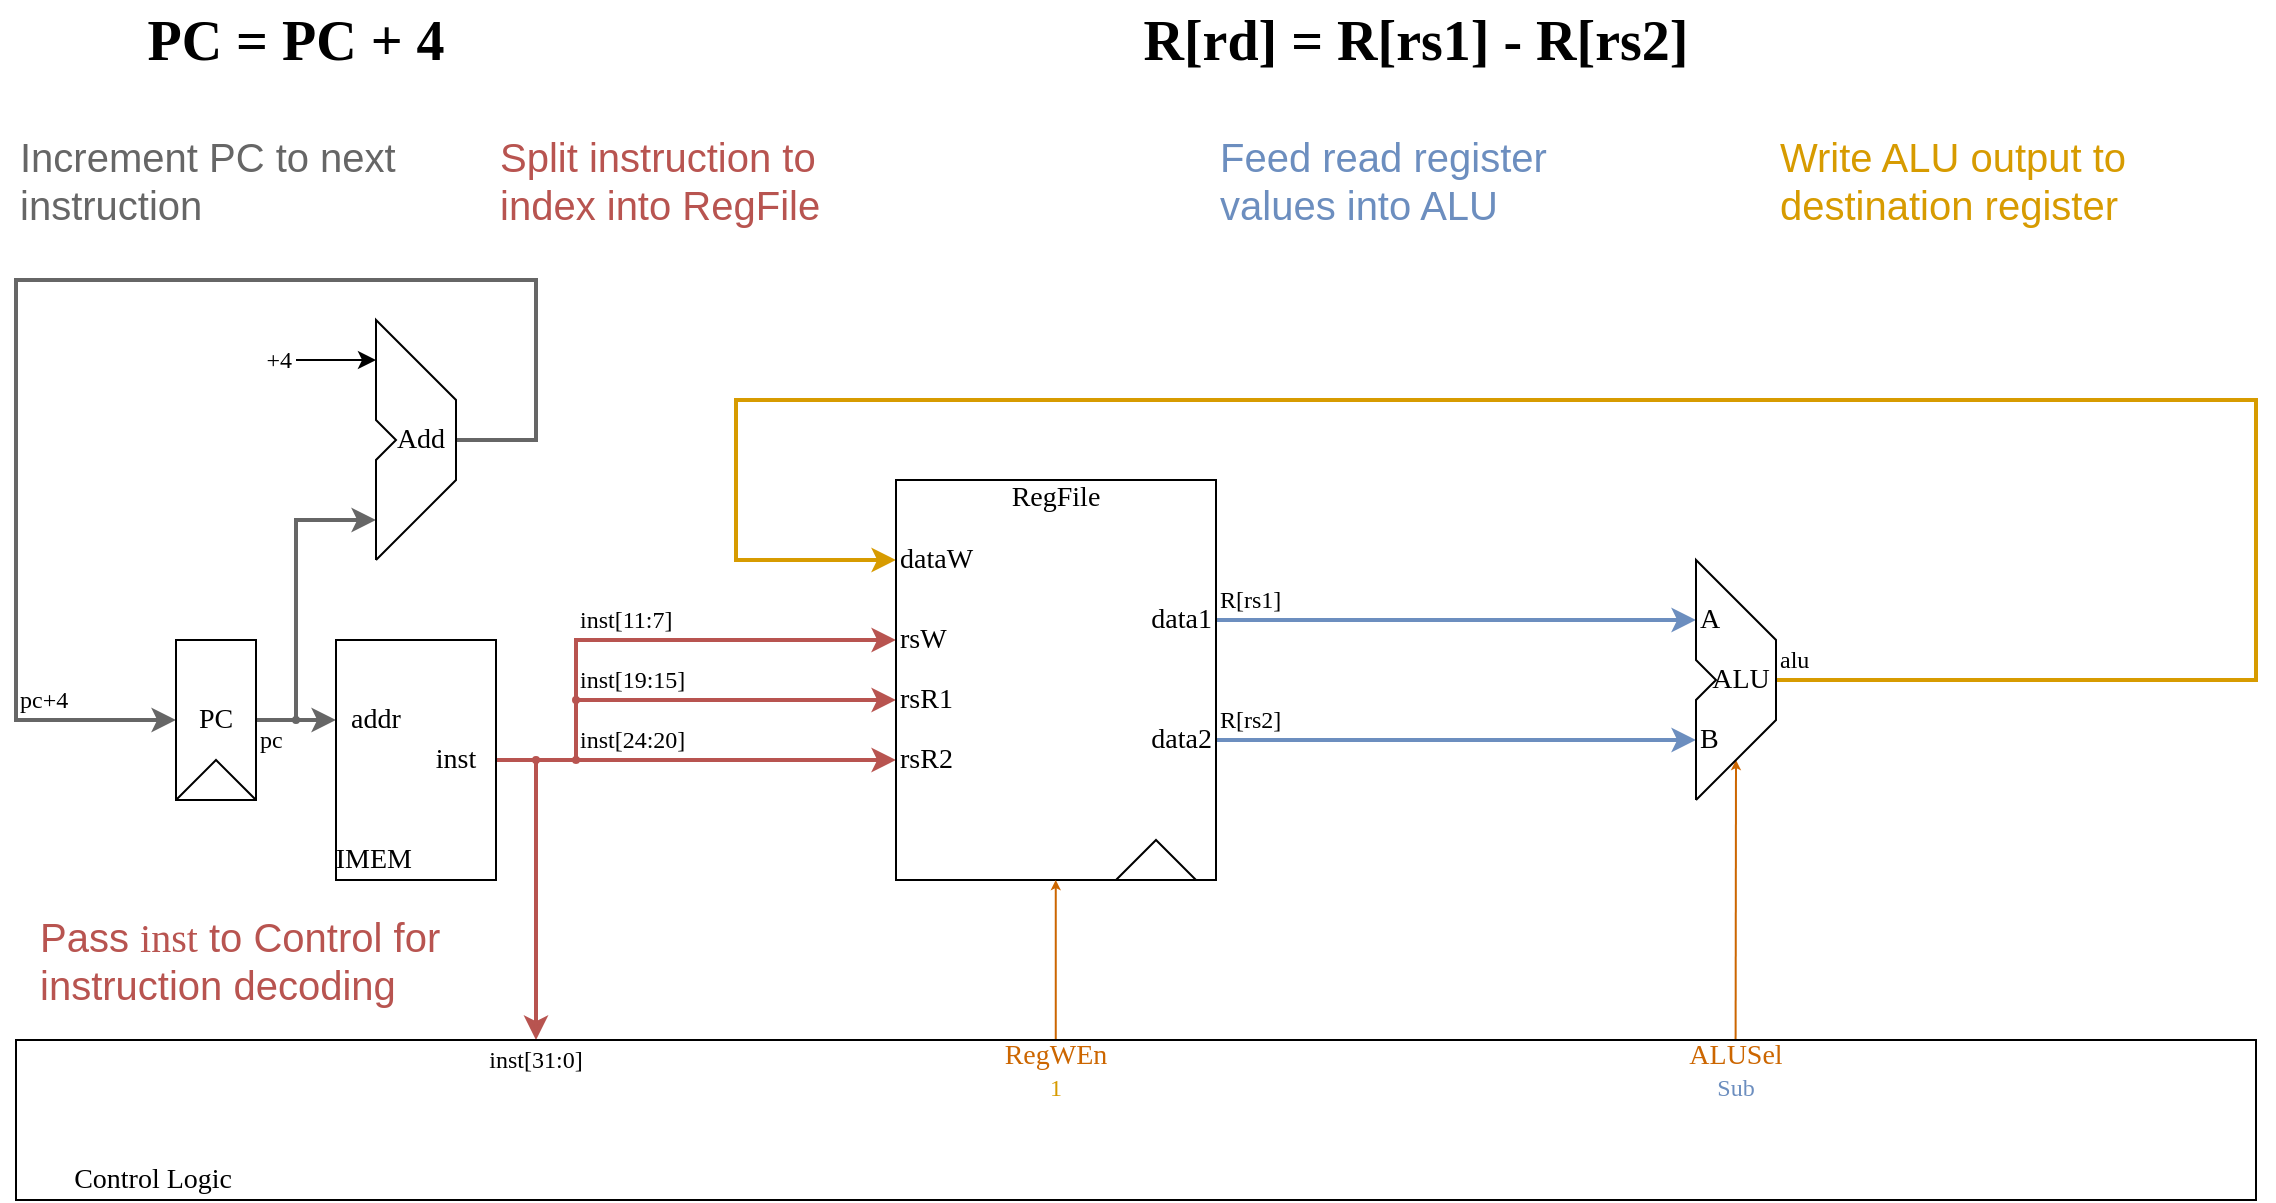 <mxfile version="24.7.5">
  <diagram name="第 1 页" id="huckOj3Etd9BhcJPRhfS">
    <mxGraphModel dx="1619" dy="552" grid="1" gridSize="10" guides="1" tooltips="1" connect="1" arrows="1" fold="1" page="0" pageScale="1" pageWidth="827" pageHeight="1169" math="0" shadow="0">
      <root>
        <mxCell id="0" />
        <mxCell id="1" parent="0" />
        <mxCell id="O1hQJYMaAqLJGhxnyRPd-37" style="edgeStyle=orthogonalEdgeStyle;rounded=0;orthogonalLoop=1;jettySize=auto;html=1;entryX=0;entryY=0.5;entryDx=0;entryDy=0;fontFamily=Ubuntu mono;fillColor=#f5f5f5;gradientColor=#b3b3b3;strokeColor=#666666;strokeWidth=2;" parent="1" source="O1hQJYMaAqLJGhxnyRPd-11" target="O1hQJYMaAqLJGhxnyRPd-34" edge="1">
          <mxGeometry relative="1" as="geometry" />
        </mxCell>
        <mxCell id="O1hQJYMaAqLJGhxnyRPd-26" value="" style="endArrow=classic;html=1;rounded=0;fontFamily=Ubuntu mono;entryX=0;entryY=0.5;entryDx=0;entryDy=0;strokeWidth=2;fillColor=#f5f5f5;strokeColor=#666666;gradientColor=#b3b3b3;" parent="1" target="O1hQJYMaAqLJGhxnyRPd-11" edge="1">
          <mxGeometry width="50" height="50" relative="1" as="geometry">
            <mxPoint x="-180" y="260" as="sourcePoint" />
            <mxPoint x="-140" y="260" as="targetPoint" />
            <Array as="points">
              <mxPoint x="-140" y="260" />
              <mxPoint x="-140" y="180" />
              <mxPoint x="-400" y="180" />
              <mxPoint x="-400" y="400" />
            </Array>
          </mxGeometry>
        </mxCell>
        <mxCell id="O1hQJYMaAqLJGhxnyRPd-10" value="" style="group;fontFamily=Ubuntu mono;" parent="1" vertex="1" connectable="0">
          <mxGeometry x="-320" y="360" width="40" height="80" as="geometry" />
        </mxCell>
        <mxCell id="O1hQJYMaAqLJGhxnyRPd-11" value="&lt;font style=&quot;font-size: 14px;&quot;&gt;PC&lt;/font&gt;" style="rounded=0;whiteSpace=wrap;html=1;fontFamily=Ubuntu mono;" parent="O1hQJYMaAqLJGhxnyRPd-10" vertex="1">
          <mxGeometry width="40" height="80" as="geometry" />
        </mxCell>
        <mxCell id="O1hQJYMaAqLJGhxnyRPd-12" value="" style="endArrow=none;html=1;rounded=0;exitX=0;exitY=1;exitDx=0;exitDy=0;fontFamily=Ubuntu mono;" parent="O1hQJYMaAqLJGhxnyRPd-10" source="O1hQJYMaAqLJGhxnyRPd-11" edge="1">
          <mxGeometry width="50" height="50" relative="1" as="geometry">
            <mxPoint x="20" y="80" as="sourcePoint" />
            <mxPoint x="40" y="80" as="targetPoint" />
            <Array as="points">
              <mxPoint x="20" y="60" />
            </Array>
          </mxGeometry>
        </mxCell>
        <mxCell id="O1hQJYMaAqLJGhxnyRPd-27" value="" style="endArrow=classic;html=1;rounded=0;fontFamily=Ubuntu mono;" parent="1" edge="1">
          <mxGeometry width="50" height="50" relative="1" as="geometry">
            <mxPoint x="-260" y="220" as="sourcePoint" />
            <mxPoint x="-220" y="220" as="targetPoint" />
          </mxGeometry>
        </mxCell>
        <mxCell id="O1hQJYMaAqLJGhxnyRPd-28" value="" style="endArrow=classic;html=1;rounded=0;fontFamily=Ubuntu mono;startArrow=oval;startFill=1;startSize=2;strokeWidth=2;fillColor=#f5f5f5;gradientColor=#b3b3b3;strokeColor=#666666;" parent="1" edge="1">
          <mxGeometry width="50" height="50" relative="1" as="geometry">
            <mxPoint x="-260" y="400" as="sourcePoint" />
            <mxPoint x="-220" y="300" as="targetPoint" />
            <Array as="points">
              <mxPoint x="-260" y="300" />
            </Array>
          </mxGeometry>
        </mxCell>
        <mxCell id="O1hQJYMaAqLJGhxnyRPd-29" value="&lt;font style=&quot;font-size: 12px;&quot;&gt;+4&lt;/font&gt;" style="text;strokeColor=none;align=right;fillColor=none;html=1;verticalAlign=middle;whiteSpace=wrap;rounded=0;fontFamily=Ubuntu mono;" parent="1" vertex="1">
          <mxGeometry x="-280" y="215" width="20" height="10" as="geometry" />
        </mxCell>
        <mxCell id="O1hQJYMaAqLJGhxnyRPd-40" value="" style="endArrow=classic;html=1;rounded=0;entryX=0;entryY=0.5;entryDx=0;entryDy=0;fontFamily=Ubuntu mono;fillColor=#f8cecc;strokeColor=#b85450;gradientColor=#ea6b66;strokeWidth=2;" parent="1" target="O1hQJYMaAqLJGhxnyRPd-21" edge="1">
          <mxGeometry width="50" height="50" relative="1" as="geometry">
            <mxPoint x="-160" y="420" as="sourcePoint" />
            <mxPoint x="-110" y="370" as="targetPoint" />
          </mxGeometry>
        </mxCell>
        <mxCell id="O1hQJYMaAqLJGhxnyRPd-41" value="" style="endArrow=classic;html=1;rounded=0;entryX=0;entryY=0.5;entryDx=0;entryDy=0;startArrow=oval;startFill=1;startSize=2;fontFamily=Ubuntu mono;fillColor=#f8cecc;strokeColor=#b85450;gradientColor=#ea6b66;strokeWidth=2;" parent="1" target="O1hQJYMaAqLJGhxnyRPd-15" edge="1">
          <mxGeometry width="50" height="50" relative="1" as="geometry">
            <mxPoint x="-120" y="390" as="sourcePoint" />
            <mxPoint x="-120" y="360" as="targetPoint" />
            <Array as="points">
              <mxPoint x="-120" y="360" />
            </Array>
          </mxGeometry>
        </mxCell>
        <mxCell id="O1hQJYMaAqLJGhxnyRPd-42" value="" style="endArrow=classic;html=1;rounded=0;entryX=0;entryY=0.5;entryDx=0;entryDy=0;endSize=6;startSize=2;startArrow=oval;startFill=1;fontFamily=Ubuntu mono;fillColor=#f8cecc;strokeColor=#b85450;gradientColor=#ea6b66;strokeWidth=2;" parent="1" target="O1hQJYMaAqLJGhxnyRPd-16" edge="1">
          <mxGeometry width="50" height="50" relative="1" as="geometry">
            <mxPoint x="-120" y="420" as="sourcePoint" />
            <mxPoint x="-70" y="340" as="targetPoint" />
            <Array as="points">
              <mxPoint x="-120" y="390" />
            </Array>
          </mxGeometry>
        </mxCell>
        <mxCell id="O1hQJYMaAqLJGhxnyRPd-49" value="" style="endArrow=classic;html=1;rounded=0;entryX=0;entryY=0.5;entryDx=0;entryDy=0;fontFamily=Ubuntu mono;strokeWidth=2;fillColor=#ffcd28;gradientColor=#ffa500;strokeColor=#d79b00;" parent="1" target="O1hQJYMaAqLJGhxnyRPd-14" edge="1">
          <mxGeometry width="50" height="50" relative="1" as="geometry">
            <mxPoint x="480" y="380" as="sourcePoint" />
            <mxPoint x="20" y="320" as="targetPoint" />
            <Array as="points">
              <mxPoint x="720" y="380" />
              <mxPoint x="720" y="240" />
              <mxPoint x="-40" y="240" />
              <mxPoint x="-40" y="320" />
            </Array>
          </mxGeometry>
        </mxCell>
        <mxCell id="O1hQJYMaAqLJGhxnyRPd-46" style="edgeStyle=orthogonalEdgeStyle;rounded=0;orthogonalLoop=1;jettySize=auto;html=1;entryX=0;entryY=0.5;entryDx=0;entryDy=0;fontFamily=Ubuntu mono;fillColor=#dae8fc;gradientColor=#7ea6e0;strokeColor=#6c8ebf;strokeWidth=2;" parent="1" source="O1hQJYMaAqLJGhxnyRPd-19" target="O1hQJYMaAqLJGhxnyRPd-43" edge="1">
          <mxGeometry relative="1" as="geometry" />
        </mxCell>
        <mxCell id="O1hQJYMaAqLJGhxnyRPd-47" style="edgeStyle=orthogonalEdgeStyle;rounded=0;orthogonalLoop=1;jettySize=auto;html=1;entryX=0;entryY=0.5;entryDx=0;entryDy=0;fontFamily=Ubuntu mono;fillColor=#dae8fc;gradientColor=#7ea6e0;strokeColor=#6c8ebf;strokeWidth=2;" parent="1" source="O1hQJYMaAqLJGhxnyRPd-20" target="O1hQJYMaAqLJGhxnyRPd-45" edge="1">
          <mxGeometry relative="1" as="geometry" />
        </mxCell>
        <mxCell id="O1hQJYMaAqLJGhxnyRPd-44" value="" style="group;fontFamily=Ubuntu mono;" parent="1" vertex="1" connectable="0">
          <mxGeometry x="40" y="280" width="160" height="200" as="geometry" />
        </mxCell>
        <mxCell id="O1hQJYMaAqLJGhxnyRPd-13" value="&lt;font style=&quot;font-size: 14px;&quot;&gt;RegFile&lt;/font&gt;" style="rounded=0;whiteSpace=wrap;html=1;labelPosition=center;verticalLabelPosition=top;align=center;verticalAlign=bottom;spacingTop=0;spacingBottom=-20;fontFamily=Ubuntu mono;" parent="O1hQJYMaAqLJGhxnyRPd-44" vertex="1">
          <mxGeometry width="160" height="200" as="geometry" />
        </mxCell>
        <mxCell id="O1hQJYMaAqLJGhxnyRPd-14" value="&lt;font style=&quot;font-size: 14px;&quot;&gt;dataW&lt;/font&gt;" style="text;strokeColor=none;align=left;fillColor=none;html=1;verticalAlign=middle;whiteSpace=wrap;rounded=0;fontFamily=Ubuntu mono;" parent="O1hQJYMaAqLJGhxnyRPd-44" vertex="1">
          <mxGeometry y="35" width="40" height="10" as="geometry" />
        </mxCell>
        <mxCell id="O1hQJYMaAqLJGhxnyRPd-15" value="&lt;font style=&quot;font-size: 14px;&quot;&gt;rsW&lt;/font&gt;" style="text;strokeColor=none;align=left;fillColor=none;html=1;verticalAlign=middle;whiteSpace=wrap;rounded=0;fontFamily=Ubuntu mono;" parent="O1hQJYMaAqLJGhxnyRPd-44" vertex="1">
          <mxGeometry y="75" width="30" height="10" as="geometry" />
        </mxCell>
        <mxCell id="O1hQJYMaAqLJGhxnyRPd-16" value="&lt;font style=&quot;font-size: 14px;&quot;&gt;rsR1&lt;/font&gt;" style="text;strokeColor=none;align=left;fillColor=none;html=1;verticalAlign=middle;whiteSpace=wrap;rounded=0;fontFamily=Ubuntu mono;" parent="O1hQJYMaAqLJGhxnyRPd-44" vertex="1">
          <mxGeometry y="105" width="30" height="10" as="geometry" />
        </mxCell>
        <mxCell id="O1hQJYMaAqLJGhxnyRPd-18" value="" style="endArrow=none;html=1;rounded=0;fontFamily=Ubuntu mono;" parent="O1hQJYMaAqLJGhxnyRPd-44" edge="1">
          <mxGeometry width="50" height="50" relative="1" as="geometry">
            <mxPoint x="110" y="200" as="sourcePoint" />
            <mxPoint x="150" y="200" as="targetPoint" />
            <Array as="points">
              <mxPoint x="130" y="180" />
            </Array>
          </mxGeometry>
        </mxCell>
        <mxCell id="O1hQJYMaAqLJGhxnyRPd-19" value="&lt;font style=&quot;font-size: 14px;&quot;&gt;data1&lt;/font&gt;" style="text;strokeColor=none;align=right;fillColor=none;html=1;verticalAlign=middle;whiteSpace=wrap;rounded=0;fontFamily=Ubuntu mono;" parent="O1hQJYMaAqLJGhxnyRPd-44" vertex="1">
          <mxGeometry x="120" y="65" width="40" height="10" as="geometry" />
        </mxCell>
        <mxCell id="O1hQJYMaAqLJGhxnyRPd-20" value="&lt;font style=&quot;font-size: 14px;&quot;&gt;data2&lt;/font&gt;" style="text;strokeColor=none;align=right;fillColor=none;html=1;verticalAlign=middle;whiteSpace=wrap;rounded=0;fontFamily=Ubuntu mono;" parent="O1hQJYMaAqLJGhxnyRPd-44" vertex="1">
          <mxGeometry x="120" y="125" width="40" height="10" as="geometry" />
        </mxCell>
        <mxCell id="O1hQJYMaAqLJGhxnyRPd-21" value="&lt;font style=&quot;font-size: 14px;&quot;&gt;rsR2&lt;/font&gt;" style="text;strokeColor=none;align=left;fillColor=none;html=1;verticalAlign=middle;whiteSpace=wrap;rounded=0;fontFamily=Ubuntu mono;" parent="O1hQJYMaAqLJGhxnyRPd-44" vertex="1">
          <mxGeometry y="135" width="30" height="10" as="geometry" />
        </mxCell>
        <mxCell id="O1hQJYMaAqLJGhxnyRPd-51" value="" style="group;fontFamily=Ubuntu mono;" parent="1" vertex="1" connectable="0">
          <mxGeometry x="-220" y="200" width="45" height="120" as="geometry" />
        </mxCell>
        <mxCell id="O1hQJYMaAqLJGhxnyRPd-22" value="" style="shape=parallelogram;perimeter=parallelogramPerimeter;whiteSpace=wrap;html=1;fixedSize=1;direction=south;size=40;strokeColor=none;portConstraintRotation=0;noLabel=0;fixedWidth=0;autosize=0;comic=0;treeMoving=0;fontFamily=Ubuntu mono;" parent="O1hQJYMaAqLJGhxnyRPd-51" vertex="1">
          <mxGeometry width="40" height="80" as="geometry" />
        </mxCell>
        <mxCell id="O1hQJYMaAqLJGhxnyRPd-23" value="" style="shape=parallelogram;perimeter=parallelogramPerimeter;whiteSpace=wrap;html=1;fixedSize=1;direction=south;size=40;rotation=-180;flipV=1;strokeColor=none;fontFamily=Ubuntu mono;" parent="O1hQJYMaAqLJGhxnyRPd-51" vertex="1">
          <mxGeometry y="40" width="40" height="80" as="geometry" />
        </mxCell>
        <mxCell id="O1hQJYMaAqLJGhxnyRPd-24" value="" style="endArrow=none;html=1;rounded=0;fontFamily=Ubuntu mono;" parent="O1hQJYMaAqLJGhxnyRPd-51" edge="1">
          <mxGeometry width="50" height="50" relative="1" as="geometry">
            <mxPoint y="120" as="sourcePoint" />
            <mxPoint y="120" as="targetPoint" />
            <Array as="points">
              <mxPoint x="40" y="80" />
              <mxPoint x="40" y="40" />
              <mxPoint />
              <mxPoint y="50" />
              <mxPoint x="10" y="60" />
              <mxPoint y="70" />
            </Array>
          </mxGeometry>
        </mxCell>
        <mxCell id="O1hQJYMaAqLJGhxnyRPd-25" value="&lt;font style=&quot;font-size: 14px;&quot;&gt;Add&lt;/font&gt;" style="text;strokeColor=none;align=center;fillColor=none;html=1;verticalAlign=middle;whiteSpace=wrap;rounded=0;fontFamily=Ubuntu mono;" parent="O1hQJYMaAqLJGhxnyRPd-51" vertex="1">
          <mxGeometry x="10" y="55" width="25" height="10" as="geometry" />
        </mxCell>
        <mxCell id="O1hQJYMaAqLJGhxnyRPd-52" value="&lt;font style=&quot;font-size: 12px;&quot;&gt;inst[11:7]&lt;/font&gt;" style="text;strokeColor=none;align=left;fillColor=none;html=1;verticalAlign=middle;whiteSpace=wrap;rounded=0;fontFamily=Ubuntu mono;fontSize=12;" parent="1" vertex="1">
          <mxGeometry x="-120" y="345" width="80" height="10" as="geometry" />
        </mxCell>
        <mxCell id="O1hQJYMaAqLJGhxnyRPd-53" value="&lt;font style=&quot;font-size: 12px;&quot;&gt;inst[19:15]&lt;/font&gt;" style="text;strokeColor=none;align=left;fillColor=none;html=1;verticalAlign=middle;whiteSpace=wrap;rounded=0;fontFamily=Ubuntu mono;fontSize=12;" parent="1" vertex="1">
          <mxGeometry x="-120" y="375" width="80" height="10" as="geometry" />
        </mxCell>
        <mxCell id="O1hQJYMaAqLJGhxnyRPd-54" value="&lt;font style=&quot;font-size: 12px;&quot;&gt;pc&lt;/font&gt;" style="text;strokeColor=none;align=left;fillColor=none;html=1;verticalAlign=middle;whiteSpace=wrap;rounded=0;fontFamily=Ubuntu mono;" parent="1" vertex="1">
          <mxGeometry x="-280" y="405" width="20" height="10" as="geometry" />
        </mxCell>
        <mxCell id="O1hQJYMaAqLJGhxnyRPd-55" value="&lt;font style=&quot;font-size: 12px;&quot;&gt;R[rs1]&lt;/font&gt;" style="text;strokeColor=none;align=left;fillColor=none;html=1;verticalAlign=middle;whiteSpace=wrap;rounded=0;fontFamily=Ubuntu mono;fontSize=12;" parent="1" vertex="1">
          <mxGeometry x="200" y="335" width="40" height="10" as="geometry" />
        </mxCell>
        <mxCell id="O1hQJYMaAqLJGhxnyRPd-56" value="&lt;font style=&quot;font-size: 12px;&quot;&gt;R[rs2]&lt;/font&gt;" style="text;strokeColor=none;align=left;fillColor=none;html=1;verticalAlign=middle;whiteSpace=wrap;rounded=0;fontFamily=Ubuntu mono;fontSize=12;" parent="1" vertex="1">
          <mxGeometry x="200" y="395" width="40" height="10" as="geometry" />
        </mxCell>
        <mxCell id="O1hQJYMaAqLJGhxnyRPd-57" value="&lt;font style=&quot;font-size: 12px;&quot;&gt;pc+4&lt;/font&gt;" style="text;strokeColor=none;align=left;fillColor=none;html=1;verticalAlign=middle;whiteSpace=wrap;rounded=0;fontFamily=Ubuntu mono;" parent="1" vertex="1">
          <mxGeometry x="-400" y="385" width="30" height="10" as="geometry" />
        </mxCell>
        <mxCell id="O1hQJYMaAqLJGhxnyRPd-58" value="&lt;font style=&quot;font-size: 12px;&quot;&gt;alu&lt;/font&gt;" style="text;strokeColor=none;align=left;fillColor=none;html=1;verticalAlign=middle;whiteSpace=wrap;rounded=0;fontFamily=Ubuntu mono;fontSize=12;" parent="1" vertex="1">
          <mxGeometry x="480" y="365" width="20" height="10" as="geometry" />
        </mxCell>
        <mxCell id="O1hQJYMaAqLJGhxnyRPd-59" value="&lt;font style=&quot;font-size: 12px;&quot;&gt;inst[24:20]&lt;/font&gt;" style="text;strokeColor=none;align=left;fillColor=none;html=1;verticalAlign=middle;whiteSpace=wrap;rounded=0;fontFamily=Ubuntu mono;fontSize=12;" parent="1" vertex="1">
          <mxGeometry x="-120" y="405" width="80" height="10" as="geometry" />
        </mxCell>
        <mxCell id="nMF6nW8Z0WpCOARFJ0UV-2" value="&lt;font style=&quot;font-size: 28px;&quot;&gt;PC = PC + 4&lt;/font&gt;" style="text;strokeColor=none;align=center;fillColor=none;html=1;verticalAlign=middle;whiteSpace=wrap;rounded=0;fontFamily=Ubuntu mono;fontStyle=1" parent="1" vertex="1">
          <mxGeometry x="-400" y="40" width="280" height="40" as="geometry" />
        </mxCell>
        <mxCell id="nMF6nW8Z0WpCOARFJ0UV-3" value="&lt;font style=&quot;font-size: 28px;&quot;&gt;R[rd] = R[rs1] - R[rs2]&lt;/font&gt;" style="text;strokeColor=none;align=center;fillColor=none;html=1;verticalAlign=middle;whiteSpace=wrap;rounded=0;fontFamily=Ubuntu mono;fontStyle=1" parent="1" vertex="1">
          <mxGeometry x="-120" y="40" width="840" height="40" as="geometry" />
        </mxCell>
        <mxCell id="nMF6nW8Z0WpCOARFJ0UV-5" value="&lt;font color=&quot;#666666&quot; style=&quot;font-size: 20px;&quot;&gt;Increment PC to next instruction&lt;/font&gt;" style="text;strokeColor=none;align=left;fillColor=none;html=1;verticalAlign=middle;whiteSpace=wrap;rounded=0;fontSize=20;" parent="1" vertex="1">
          <mxGeometry x="-400" y="110" width="240" height="40" as="geometry" />
        </mxCell>
        <mxCell id="nMF6nW8Z0WpCOARFJ0UV-6" value="&lt;font color=&quot;#b85450&quot; style=&quot;font-size: 20px;&quot;&gt;Split instruction to index into RegFile&lt;/font&gt;" style="text;strokeColor=none;align=left;fillColor=none;html=1;verticalAlign=middle;whiteSpace=wrap;rounded=0;fontSize=20;" parent="1" vertex="1">
          <mxGeometry x="-160" y="110" width="200" height="40" as="geometry" />
        </mxCell>
        <mxCell id="nMF6nW8Z0WpCOARFJ0UV-7" value="&lt;font color=&quot;#6c8ebf&quot; style=&quot;font-size: 20px;&quot;&gt;Feed read register values into ALU&lt;/font&gt;" style="text;strokeColor=none;align=left;fillColor=none;html=1;verticalAlign=middle;whiteSpace=wrap;rounded=0;fontSize=20;" parent="1" vertex="1">
          <mxGeometry x="200" y="110" width="200" height="40" as="geometry" />
        </mxCell>
        <mxCell id="T4VBUr5XgweIZfI1WmH1-5" value="" style="endArrow=classic;html=1;rounded=0;startSize=6;endSize=2;strokeColor=#CC6600;" parent="1" edge="1">
          <mxGeometry width="50" height="50" relative="1" as="geometry">
            <mxPoint x="459.8" y="560" as="sourcePoint" />
            <mxPoint x="460" y="420" as="targetPoint" />
          </mxGeometry>
        </mxCell>
        <mxCell id="nMF6nW8Z0WpCOARFJ0UV-9" value="&lt;font color=&quot;#d79b00&quot; style=&quot;font-size: 20px;&quot;&gt;Write ALU output to destination register&lt;/font&gt;" style="text;strokeColor=none;align=left;fillColor=none;html=1;verticalAlign=middle;whiteSpace=wrap;rounded=0;fontSize=20;" parent="1" vertex="1">
          <mxGeometry x="480" y="110" width="200" height="40" as="geometry" />
        </mxCell>
        <mxCell id="GMoKfWXGdyq1IP5k9Yxu-2" value="" style="endArrow=classic;html=1;rounded=0;entryX=0.25;entryY=1;entryDx=0;entryDy=0;startSize=6;endSize=2;strokeColor=#CC6600;" parent="1" edge="1">
          <mxGeometry width="50" height="50" relative="1" as="geometry">
            <mxPoint x="119.88" y="560" as="sourcePoint" />
            <mxPoint x="119.88" y="480" as="targetPoint" />
          </mxGeometry>
        </mxCell>
        <mxCell id="T4VBUr5XgweIZfI1WmH1-2" value="" style="endArrow=classic;html=1;rounded=0;strokeWidth=2;fillColor=#f8cecc;strokeColor=#b85450;startArrow=oval;startFill=1;startSize=2;" parent="1" edge="1">
          <mxGeometry width="50" height="50" relative="1" as="geometry">
            <mxPoint x="-140" y="420" as="sourcePoint" />
            <mxPoint x="-140" y="560" as="targetPoint" />
          </mxGeometry>
        </mxCell>
        <mxCell id="GMoKfWXGdyq1IP5k9Yxu-4" value="" style="group" parent="1" vertex="1" connectable="0">
          <mxGeometry x="-240" y="360" width="80" height="120" as="geometry" />
        </mxCell>
        <mxCell id="O1hQJYMaAqLJGhxnyRPd-33" value="&lt;font style=&quot;font-size: 14px;&quot;&gt;IMEM&lt;/font&gt;" style="rounded=0;whiteSpace=wrap;html=1;labelPosition=left;verticalLabelPosition=bottom;align=right;verticalAlign=top;spacingTop=-25;spacingBottom=0;spacingRight=-40;spacingLeft=0;fontFamily=Ubuntu mono;" parent="GMoKfWXGdyq1IP5k9Yxu-4" vertex="1">
          <mxGeometry width="80" height="120" as="geometry" />
        </mxCell>
        <mxCell id="O1hQJYMaAqLJGhxnyRPd-34" value="&lt;font style=&quot;font-size: 14px;&quot;&gt;addr&lt;/font&gt;" style="text;strokeColor=none;align=center;fillColor=none;html=1;verticalAlign=middle;whiteSpace=wrap;rounded=0;fontFamily=Ubuntu mono;fontSize=14;" parent="GMoKfWXGdyq1IP5k9Yxu-4" vertex="1">
          <mxGeometry y="35" width="40" height="10" as="geometry" />
        </mxCell>
        <mxCell id="O1hQJYMaAqLJGhxnyRPd-35" value="&lt;font style=&quot;font-size: 14px;&quot;&gt;inst&lt;/font&gt;" style="text;strokeColor=none;align=center;fillColor=none;html=1;verticalAlign=middle;whiteSpace=wrap;rounded=0;fontFamily=Ubuntu mono;fontSize=14;" parent="GMoKfWXGdyq1IP5k9Yxu-4" vertex="1">
          <mxGeometry x="40" y="55" width="40" height="10" as="geometry" />
        </mxCell>
        <mxCell id="GMoKfWXGdyq1IP5k9Yxu-1" value="&lt;font style=&quot;font-size: 14px;&quot; face=&quot;Ubuntu mono&quot;&gt;Control Logic&lt;/font&gt;" style="rounded=0;whiteSpace=wrap;html=1;align=right;labelPosition=left;verticalLabelPosition=bottom;verticalAlign=top;spacingTop=-25;spacingRight=-110;" parent="1" vertex="1">
          <mxGeometry x="-400" y="560" width="1120" height="80" as="geometry" />
        </mxCell>
        <mxCell id="GMoKfWXGdyq1IP5k9Yxu-3" value="&lt;font style=&quot;font-size: 14px;&quot; color=&quot;#cc6600&quot;&gt;RegWEn&lt;/font&gt;&lt;div style=&quot;&quot;&gt;&lt;font color=&quot;#d79b00&quot; style=&quot;font-size: 12px;&quot;&gt;1&lt;/font&gt;&lt;/div&gt;" style="text;strokeColor=none;align=center;fillColor=none;html=1;verticalAlign=middle;whiteSpace=wrap;rounded=0;fontFamily=Ubuntu mono;" parent="1" vertex="1">
          <mxGeometry x="90" y="560" width="60" height="30" as="geometry" />
        </mxCell>
        <mxCell id="T4VBUr5XgweIZfI1WmH1-4" value="&lt;font style=&quot;font-size: 14px;&quot; color=&quot;#cc6600&quot;&gt;ALUSel&lt;/font&gt;&lt;div style=&quot;&quot;&gt;&lt;font color=&quot;#6c8ebf&quot; style=&quot;font-size: 12px;&quot;&gt;Sub&lt;/font&gt;&lt;/div&gt;" style="text;strokeColor=none;align=center;fillColor=none;html=1;verticalAlign=middle;whiteSpace=wrap;rounded=0;fontFamily=Ubuntu mono;" parent="1" vertex="1">
          <mxGeometry x="430" y="560" width="60" height="30" as="geometry" />
        </mxCell>
        <mxCell id="O1hQJYMaAqLJGhxnyRPd-50" value="" style="group;fontFamily=Ubuntu mono;" parent="1" vertex="1" connectable="0">
          <mxGeometry x="440" y="320" width="40" height="120" as="geometry" />
        </mxCell>
        <mxCell id="O1hQJYMaAqLJGhxnyRPd-1" value="" style="shape=parallelogram;perimeter=parallelogramPerimeter;whiteSpace=wrap;html=1;fixedSize=1;direction=south;size=40;strokeColor=none;portConstraintRotation=0;noLabel=0;fixedWidth=0;autosize=0;comic=0;treeMoving=0;fontFamily=Ubuntu mono;" parent="O1hQJYMaAqLJGhxnyRPd-50" vertex="1">
          <mxGeometry width="40" height="80" as="geometry" />
        </mxCell>
        <mxCell id="O1hQJYMaAqLJGhxnyRPd-2" value="" style="shape=parallelogram;perimeter=parallelogramPerimeter;whiteSpace=wrap;html=1;fixedSize=1;direction=south;size=40;rotation=-180;flipV=1;strokeColor=none;fontFamily=Ubuntu mono;" parent="O1hQJYMaAqLJGhxnyRPd-50" vertex="1">
          <mxGeometry y="40" width="40" height="80" as="geometry" />
        </mxCell>
        <mxCell id="O1hQJYMaAqLJGhxnyRPd-3" value="" style="endArrow=none;html=1;rounded=0;fontFamily=Ubuntu mono;" parent="O1hQJYMaAqLJGhxnyRPd-50" edge="1">
          <mxGeometry width="50" height="50" relative="1" as="geometry">
            <mxPoint y="120" as="sourcePoint" />
            <mxPoint y="120" as="targetPoint" />
            <Array as="points">
              <mxPoint x="40" y="80" />
              <mxPoint x="40" y="40" />
              <mxPoint />
              <mxPoint y="50" />
              <mxPoint x="10" y="60" />
              <mxPoint y="70" />
            </Array>
          </mxGeometry>
        </mxCell>
        <mxCell id="O1hQJYMaAqLJGhxnyRPd-4" value="&lt;font style=&quot;font-size: 14px;&quot;&gt;ALU&lt;/font&gt;" style="text;strokeColor=none;align=center;fillColor=none;html=1;verticalAlign=middle;whiteSpace=wrap;rounded=0;fontFamily=Ubuntu mono;" parent="O1hQJYMaAqLJGhxnyRPd-50" vertex="1">
          <mxGeometry x="10" y="55" width="25" height="10" as="geometry" />
        </mxCell>
        <mxCell id="O1hQJYMaAqLJGhxnyRPd-43" value="&lt;font style=&quot;font-size: 14px;&quot;&gt;A&lt;/font&gt;" style="text;strokeColor=none;align=left;fillColor=none;html=1;verticalAlign=middle;whiteSpace=wrap;rounded=0;fontFamily=Ubuntu mono;" parent="O1hQJYMaAqLJGhxnyRPd-50" vertex="1">
          <mxGeometry y="25" width="10" height="10" as="geometry" />
        </mxCell>
        <mxCell id="O1hQJYMaAqLJGhxnyRPd-45" value="&lt;font style=&quot;font-size: 14px;&quot;&gt;B&lt;/font&gt;" style="text;strokeColor=none;align=left;fillColor=none;html=1;verticalAlign=middle;whiteSpace=wrap;rounded=0;fontFamily=Ubuntu mono;" parent="O1hQJYMaAqLJGhxnyRPd-50" vertex="1">
          <mxGeometry y="85" width="10" height="10" as="geometry" />
        </mxCell>
        <mxCell id="T4VBUr5XgweIZfI1WmH1-3" value="&lt;font style=&quot;font-size: 12px;&quot;&gt;inst[31:0]&lt;/font&gt;" style="text;strokeColor=none;align=center;fillColor=none;html=1;verticalAlign=middle;whiteSpace=wrap;rounded=0;fontFamily=Ubuntu mono;fontSize=12;" parent="1" vertex="1">
          <mxGeometry x="-180" y="560" width="80" height="20" as="geometry" />
        </mxCell>
        <mxCell id="T4VBUr5XgweIZfI1WmH1-6" value="&lt;font color=&quot;#b85450&quot; style=&quot;font-size: 20px;&quot;&gt;Pass &lt;font face=&quot;Ubuntu mono&quot;&gt;inst&lt;/font&gt;&amp;nbsp;to Control for instruction decoding&lt;/font&gt;" style="text;strokeColor=none;align=left;fillColor=none;html=1;verticalAlign=middle;whiteSpace=wrap;rounded=0;fontSize=20;" parent="1" vertex="1">
          <mxGeometry x="-390" y="500" width="230" height="40" as="geometry" />
        </mxCell>
      </root>
    </mxGraphModel>
  </diagram>
</mxfile>
